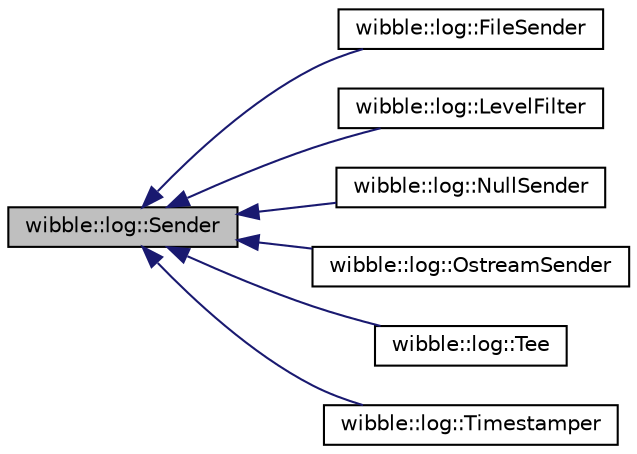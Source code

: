 digraph G
{
  edge [fontname="Helvetica",fontsize="10",labelfontname="Helvetica",labelfontsize="10"];
  node [fontname="Helvetica",fontsize="10",shape=record];
  rankdir="LR";
  Node1 [label="wibble::log::Sender",height=0.2,width=0.4,color="black", fillcolor="grey75", style="filled" fontcolor="black"];
  Node1 -> Node2 [dir="back",color="midnightblue",fontsize="10",style="solid",fontname="Helvetica"];
  Node2 [label="wibble::log::FileSender",height=0.2,width=0.4,color="black", fillcolor="white", style="filled",URL="$structwibble_1_1log_1_1FileSender.html",tooltip="Discard all messages."];
  Node1 -> Node3 [dir="back",color="midnightblue",fontsize="10",style="solid",fontname="Helvetica"];
  Node3 [label="wibble::log::LevelFilter",height=0.2,width=0.4,color="black", fillcolor="white", style="filled",URL="$structwibble_1_1log_1_1LevelFilter.html",tooltip="Log only messages whose level is &gt;= minLevel."];
  Node1 -> Node4 [dir="back",color="midnightblue",fontsize="10",style="solid",fontname="Helvetica"];
  Node4 [label="wibble::log::NullSender",height=0.2,width=0.4,color="black", fillcolor="white", style="filled",URL="$structwibble_1_1log_1_1NullSender.html",tooltip="Discard all messages."];
  Node1 -> Node5 [dir="back",color="midnightblue",fontsize="10",style="solid",fontname="Helvetica"];
  Node5 [label="wibble::log::OstreamSender",height=0.2,width=0.4,color="black", fillcolor="white", style="filled",URL="$structwibble_1_1log_1_1OstreamSender.html",tooltip="Discard all messages."];
  Node1 -> Node6 [dir="back",color="midnightblue",fontsize="10",style="solid",fontname="Helvetica"];
  Node6 [label="wibble::log::Tee",height=0.2,width=0.4,color="black", fillcolor="white", style="filled",URL="$structwibble_1_1log_1_1Tee.html",tooltip="Send the same message to multiple streams."];
  Node1 -> Node7 [dir="back",color="midnightblue",fontsize="10",style="solid",fontname="Helvetica"];
  Node7 [label="wibble::log::Timestamper",height=0.2,width=0.4,color="black", fillcolor="white", style="filled",URL="$structwibble_1_1log_1_1Timestamper.html",tooltip="Prepend timestamps to log lines."];
}
